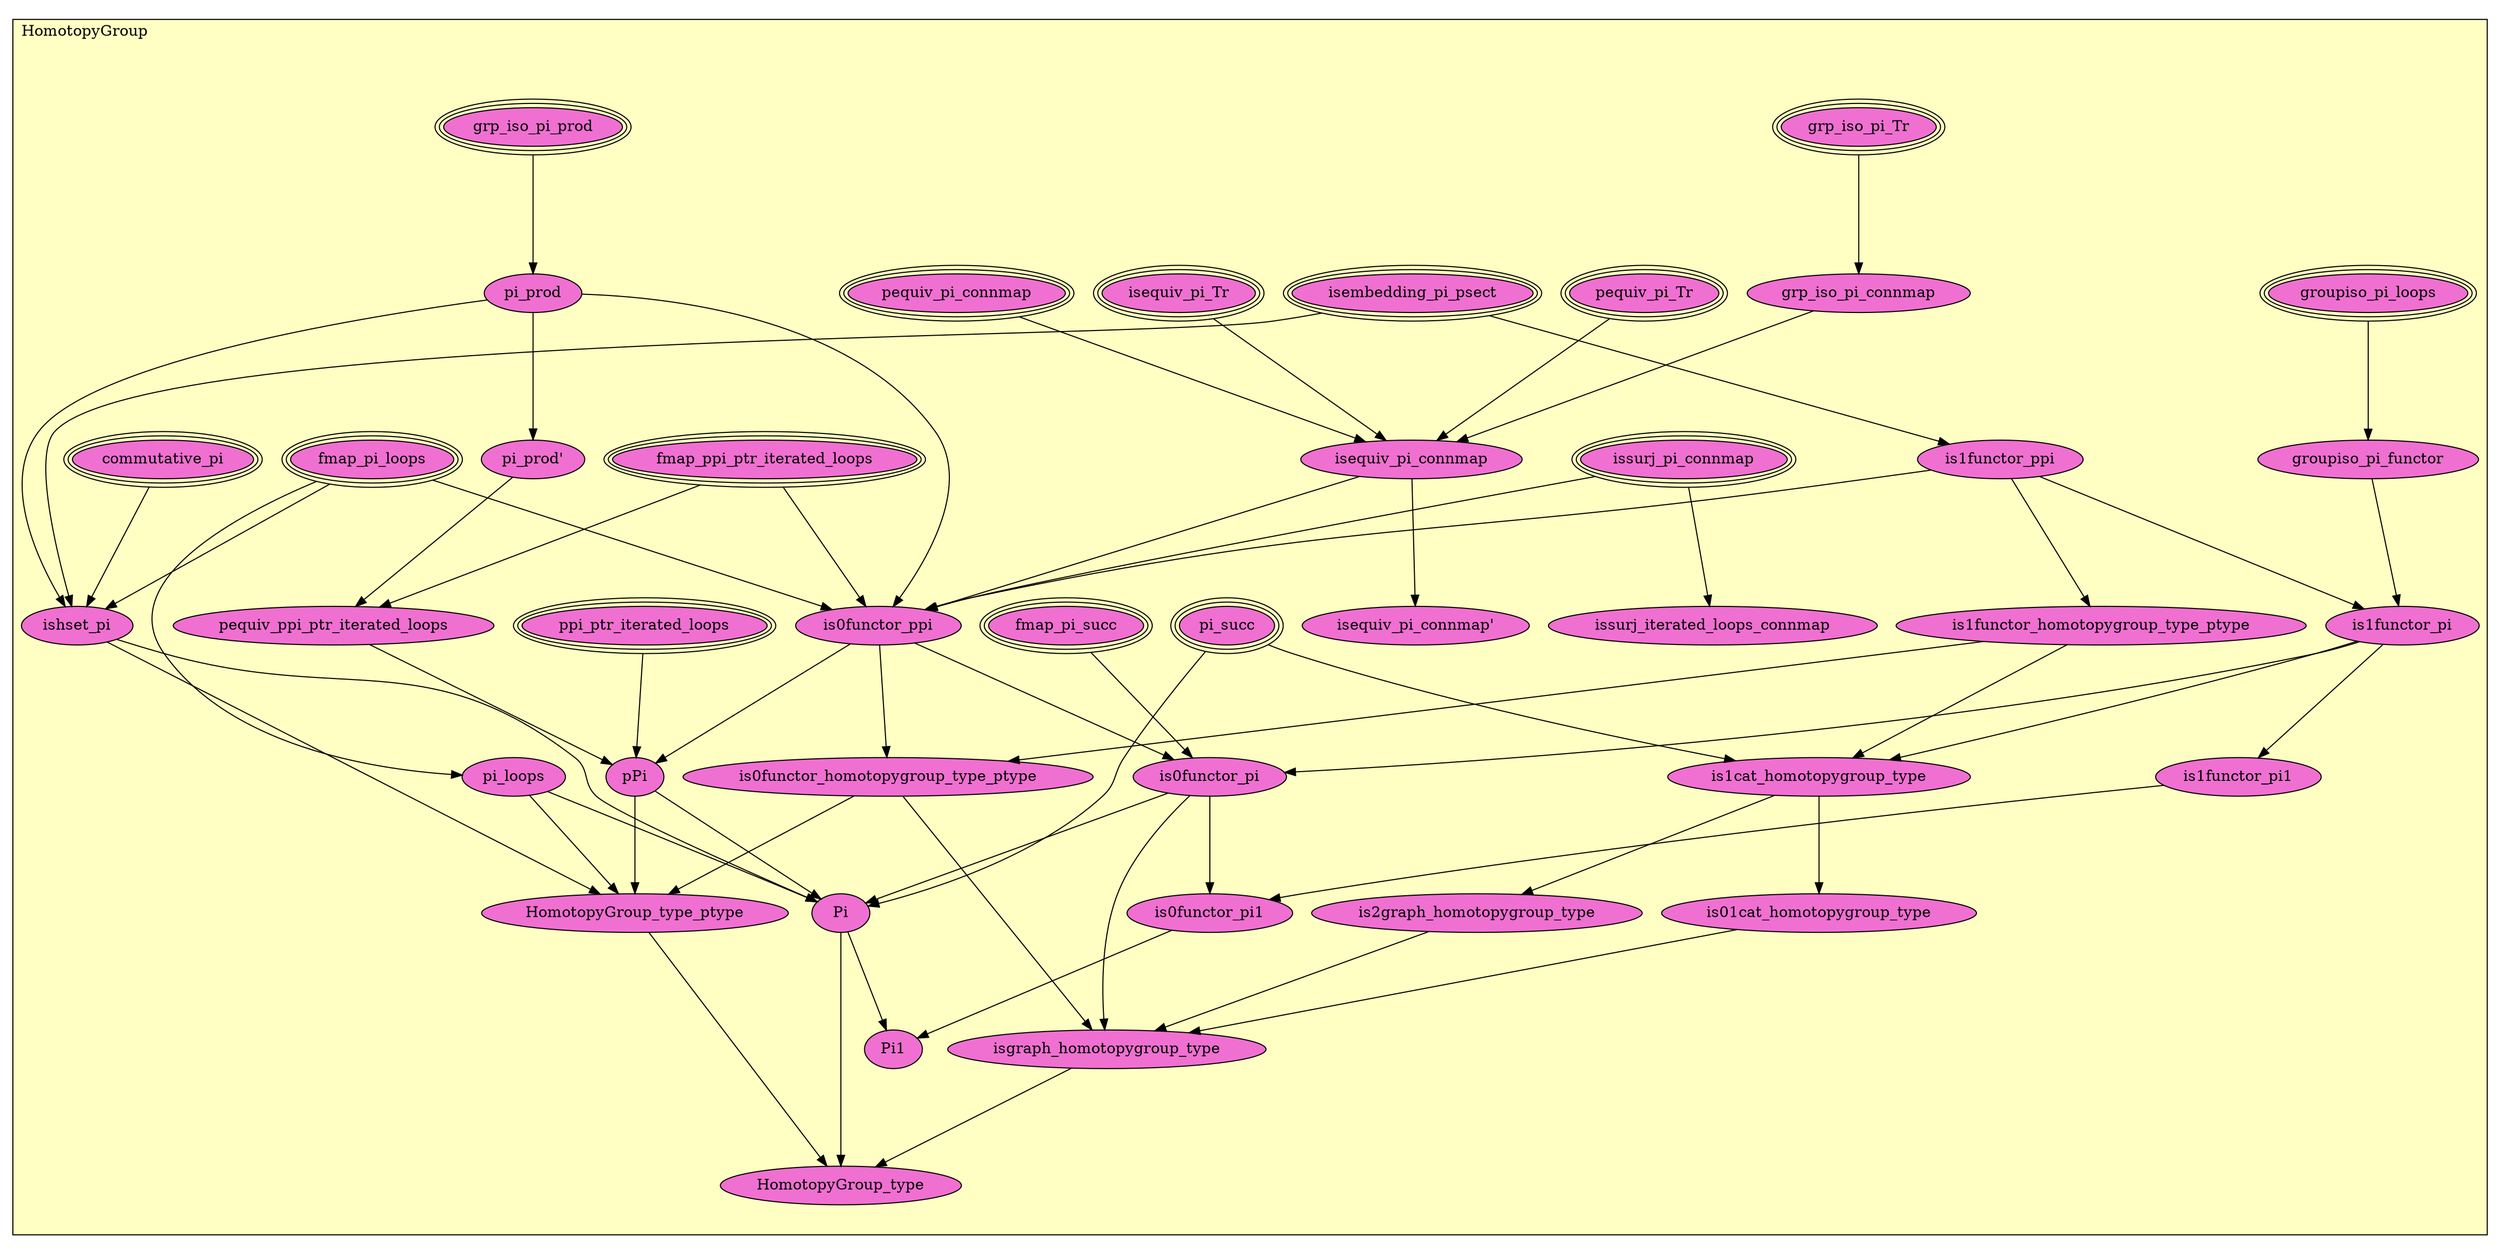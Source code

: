digraph HoTT_Homotopy_HomotopyGroup {
  graph [ratio=0.5]
  node [style=filled]
HomotopyGroup_isembedding_pi_psect [label="isembedding_pi_psect", URL=<HomotopyGroup.html#isembedding_pi_psect>, peripheries=3, fillcolor="#F070D1"] ;
HomotopyGroup_issurj_pi_connmap [label="issurj_pi_connmap", URL=<HomotopyGroup.html#issurj_pi_connmap>, peripheries=3, fillcolor="#F070D1"] ;
HomotopyGroup_issurj_iterated_loops_connmap [label="issurj_iterated_loops_connmap", URL=<HomotopyGroup.html#issurj_iterated_loops_connmap>, fillcolor="#F070D1"] ;
HomotopyGroup_grp_iso_pi_Tr [label="grp_iso_pi_Tr", URL=<HomotopyGroup.html#grp_iso_pi_Tr>, peripheries=3, fillcolor="#F070D1"] ;
HomotopyGroup_pequiv_pi_Tr [label="pequiv_pi_Tr", URL=<HomotopyGroup.html#pequiv_pi_Tr>, peripheries=3, fillcolor="#F070D1"] ;
HomotopyGroup_isequiv_pi_Tr [label="isequiv_pi_Tr", URL=<HomotopyGroup.html#isequiv_pi_Tr>, peripheries=3, fillcolor="#F070D1"] ;
HomotopyGroup_grp_iso_pi_connmap [label="grp_iso_pi_connmap", URL=<HomotopyGroup.html#grp_iso_pi_connmap>, fillcolor="#F070D1"] ;
HomotopyGroup_pequiv_pi_connmap [label="pequiv_pi_connmap", URL=<HomotopyGroup.html#pequiv_pi_connmap>, peripheries=3, fillcolor="#F070D1"] ;
HomotopyGroup_isequiv_pi_connmap [label="isequiv_pi_connmap", URL=<HomotopyGroup.html#isequiv_pi_connmap>, fillcolor="#F070D1"] ;
HomotopyGroup_isequiv_pi_connmap_ [label="isequiv_pi_connmap'", URL=<HomotopyGroup.html#isequiv_pi_connmap'>, fillcolor="#F070D1"] ;
HomotopyGroup_grp_iso_pi_prod [label="grp_iso_pi_prod", URL=<HomotopyGroup.html#grp_iso_pi_prod>, peripheries=3, fillcolor="#F070D1"] ;
HomotopyGroup_pi_prod [label="pi_prod", URL=<HomotopyGroup.html#pi_prod>, fillcolor="#F070D1"] ;
HomotopyGroup_pi_prod_ [label="pi_prod'", URL=<HomotopyGroup.html#pi_prod'>, fillcolor="#F070D1"] ;
HomotopyGroup_fmap_pi_loops [label="fmap_pi_loops", URL=<HomotopyGroup.html#fmap_pi_loops>, peripheries=3, fillcolor="#F070D1"] ;
HomotopyGroup_groupiso_pi_loops [label="groupiso_pi_loops", URL=<HomotopyGroup.html#groupiso_pi_loops>, peripheries=3, fillcolor="#F070D1"] ;
HomotopyGroup_pi_loops [label="pi_loops", URL=<HomotopyGroup.html#pi_loops>, fillcolor="#F070D1"] ;
HomotopyGroup_groupiso_pi_functor [label="groupiso_pi_functor", URL=<HomotopyGroup.html#groupiso_pi_functor>, fillcolor="#F070D1"] ;
HomotopyGroup_fmap_ppi_ptr_iterated_loops [label="fmap_ppi_ptr_iterated_loops", URL=<HomotopyGroup.html#fmap_ppi_ptr_iterated_loops>, peripheries=3, fillcolor="#F070D1"] ;
HomotopyGroup_pequiv_ppi_ptr_iterated_loops [label="pequiv_ppi_ptr_iterated_loops", URL=<HomotopyGroup.html#pequiv_ppi_ptr_iterated_loops>, fillcolor="#F070D1"] ;
HomotopyGroup_ppi_ptr_iterated_loops [label="ppi_ptr_iterated_loops", URL=<HomotopyGroup.html#ppi_ptr_iterated_loops>, peripheries=3, fillcolor="#F070D1"] ;
HomotopyGroup_is1functor_ppi [label="is1functor_ppi", URL=<HomotopyGroup.html#is1functor_ppi>, fillcolor="#F070D1"] ;
HomotopyGroup_is0functor_ppi [label="is0functor_ppi", URL=<HomotopyGroup.html#is0functor_ppi>, fillcolor="#F070D1"] ;
HomotopyGroup_pPi [label="pPi", URL=<HomotopyGroup.html#pPi>, fillcolor="#F070D1"] ;
HomotopyGroup_is1functor_pi [label="is1functor_pi", URL=<HomotopyGroup.html#is1functor_pi>, fillcolor="#F070D1"] ;
HomotopyGroup_is1functor_pi1 [label="is1functor_pi1", URL=<HomotopyGroup.html#is1functor_pi1>, fillcolor="#F070D1"] ;
HomotopyGroup_fmap_pi_succ [label="fmap_pi_succ", URL=<HomotopyGroup.html#fmap_pi_succ>, peripheries=3, fillcolor="#F070D1"] ;
HomotopyGroup_is0functor_pi [label="is0functor_pi", URL=<HomotopyGroup.html#is0functor_pi>, fillcolor="#F070D1"] ;
HomotopyGroup_is0functor_pi1 [label="is0functor_pi1", URL=<HomotopyGroup.html#is0functor_pi1>, fillcolor="#F070D1"] ;
HomotopyGroup_commutative_pi [label="commutative_pi", URL=<HomotopyGroup.html#commutative_pi>, peripheries=3, fillcolor="#F070D1"] ;
HomotopyGroup_ishset_pi [label="ishset_pi", URL=<HomotopyGroup.html#ishset_pi>, fillcolor="#F070D1"] ;
HomotopyGroup_pi_succ [label="pi_succ", URL=<HomotopyGroup.html#pi_succ>, peripheries=3, fillcolor="#F070D1"] ;
HomotopyGroup_Pi [label="Pi", URL=<HomotopyGroup.html#Pi>, fillcolor="#F070D1"] ;
HomotopyGroup_Pi1 [label="Pi1", URL=<HomotopyGroup.html#Pi1>, fillcolor="#F070D1"] ;
HomotopyGroup_is1functor_homotopygroup_type_ptype [label="is1functor_homotopygroup_type_ptype", URL=<HomotopyGroup.html#is1functor_homotopygroup_type_ptype>, fillcolor="#F070D1"] ;
HomotopyGroup_is0functor_homotopygroup_type_ptype [label="is0functor_homotopygroup_type_ptype", URL=<HomotopyGroup.html#is0functor_homotopygroup_type_ptype>, fillcolor="#F070D1"] ;
HomotopyGroup_is1cat_homotopygroup_type [label="is1cat_homotopygroup_type", URL=<HomotopyGroup.html#is1cat_homotopygroup_type>, fillcolor="#F070D1"] ;
HomotopyGroup_is01cat_homotopygroup_type [label="is01cat_homotopygroup_type", URL=<HomotopyGroup.html#is01cat_homotopygroup_type>, fillcolor="#F070D1"] ;
HomotopyGroup_is2graph_homotopygroup_type [label="is2graph_homotopygroup_type", URL=<HomotopyGroup.html#is2graph_homotopygroup_type>, fillcolor="#F070D1"] ;
HomotopyGroup_isgraph_homotopygroup_type [label="isgraph_homotopygroup_type", URL=<HomotopyGroup.html#isgraph_homotopygroup_type>, fillcolor="#F070D1"] ;
HomotopyGroup_HomotopyGroup_type_ptype [label="HomotopyGroup_type_ptype", URL=<HomotopyGroup.html#HomotopyGroup_type_ptype>, fillcolor="#F070D1"] ;
HomotopyGroup_HomotopyGroup_type [label="HomotopyGroup_type", URL=<HomotopyGroup.html#HomotopyGroup_type>, fillcolor="#F070D1"] ;
  HomotopyGroup_isembedding_pi_psect -> HomotopyGroup_is1functor_ppi [] ;
  HomotopyGroup_isembedding_pi_psect -> HomotopyGroup_ishset_pi [] ;
  HomotopyGroup_issurj_pi_connmap -> HomotopyGroup_issurj_iterated_loops_connmap [] ;
  HomotopyGroup_issurj_pi_connmap -> HomotopyGroup_is0functor_ppi [] ;
  HomotopyGroup_grp_iso_pi_Tr -> HomotopyGroup_grp_iso_pi_connmap [] ;
  HomotopyGroup_pequiv_pi_Tr -> HomotopyGroup_isequiv_pi_connmap [] ;
  HomotopyGroup_isequiv_pi_Tr -> HomotopyGroup_isequiv_pi_connmap [] ;
  HomotopyGroup_grp_iso_pi_connmap -> HomotopyGroup_isequiv_pi_connmap [] ;
  HomotopyGroup_pequiv_pi_connmap -> HomotopyGroup_isequiv_pi_connmap [] ;
  HomotopyGroup_isequiv_pi_connmap -> HomotopyGroup_isequiv_pi_connmap_ [] ;
  HomotopyGroup_isequiv_pi_connmap -> HomotopyGroup_is0functor_ppi [] ;
  HomotopyGroup_grp_iso_pi_prod -> HomotopyGroup_pi_prod [] ;
  HomotopyGroup_pi_prod -> HomotopyGroup_pi_prod_ [] ;
  HomotopyGroup_pi_prod -> HomotopyGroup_is0functor_ppi [] ;
  HomotopyGroup_pi_prod -> HomotopyGroup_ishset_pi [] ;
  HomotopyGroup_pi_prod_ -> HomotopyGroup_pequiv_ppi_ptr_iterated_loops [] ;
  HomotopyGroup_fmap_pi_loops -> HomotopyGroup_pi_loops [] ;
  HomotopyGroup_fmap_pi_loops -> HomotopyGroup_is0functor_ppi [] ;
  HomotopyGroup_fmap_pi_loops -> HomotopyGroup_ishset_pi [] ;
  HomotopyGroup_groupiso_pi_loops -> HomotopyGroup_groupiso_pi_functor [] ;
  HomotopyGroup_pi_loops -> HomotopyGroup_Pi [] ;
  HomotopyGroup_pi_loops -> HomotopyGroup_HomotopyGroup_type_ptype [] ;
  HomotopyGroup_groupiso_pi_functor -> HomotopyGroup_is1functor_pi [] ;
  HomotopyGroup_fmap_ppi_ptr_iterated_loops -> HomotopyGroup_pequiv_ppi_ptr_iterated_loops [] ;
  HomotopyGroup_fmap_ppi_ptr_iterated_loops -> HomotopyGroup_is0functor_ppi [] ;
  HomotopyGroup_pequiv_ppi_ptr_iterated_loops -> HomotopyGroup_pPi [] ;
  HomotopyGroup_ppi_ptr_iterated_loops -> HomotopyGroup_pPi [] ;
  HomotopyGroup_is1functor_ppi -> HomotopyGroup_is0functor_ppi [] ;
  HomotopyGroup_is1functor_ppi -> HomotopyGroup_is1functor_pi [] ;
  HomotopyGroup_is1functor_ppi -> HomotopyGroup_is1functor_homotopygroup_type_ptype [] ;
  HomotopyGroup_is0functor_ppi -> HomotopyGroup_pPi [] ;
  HomotopyGroup_is0functor_ppi -> HomotopyGroup_is0functor_pi [] ;
  HomotopyGroup_is0functor_ppi -> HomotopyGroup_is0functor_homotopygroup_type_ptype [] ;
  HomotopyGroup_pPi -> HomotopyGroup_Pi [] ;
  HomotopyGroup_pPi -> HomotopyGroup_HomotopyGroup_type_ptype [] ;
  HomotopyGroup_is1functor_pi -> HomotopyGroup_is1functor_pi1 [] ;
  HomotopyGroup_is1functor_pi -> HomotopyGroup_is0functor_pi [] ;
  HomotopyGroup_is1functor_pi -> HomotopyGroup_is1cat_homotopygroup_type [] ;
  HomotopyGroup_is1functor_pi1 -> HomotopyGroup_is0functor_pi1 [] ;
  HomotopyGroup_fmap_pi_succ -> HomotopyGroup_is0functor_pi [] ;
  HomotopyGroup_is0functor_pi -> HomotopyGroup_is0functor_pi1 [] ;
  HomotopyGroup_is0functor_pi -> HomotopyGroup_Pi [] ;
  HomotopyGroup_is0functor_pi -> HomotopyGroup_isgraph_homotopygroup_type [] ;
  HomotopyGroup_is0functor_pi1 -> HomotopyGroup_Pi1 [] ;
  HomotopyGroup_commutative_pi -> HomotopyGroup_ishset_pi [] ;
  HomotopyGroup_ishset_pi -> HomotopyGroup_Pi [] ;
  HomotopyGroup_ishset_pi -> HomotopyGroup_HomotopyGroup_type_ptype [] ;
  HomotopyGroup_pi_succ -> HomotopyGroup_Pi [] ;
  HomotopyGroup_pi_succ -> HomotopyGroup_is1cat_homotopygroup_type [] ;
  HomotopyGroup_Pi -> HomotopyGroup_Pi1 [] ;
  HomotopyGroup_Pi -> HomotopyGroup_HomotopyGroup_type [] ;
  HomotopyGroup_is1functor_homotopygroup_type_ptype -> HomotopyGroup_is0functor_homotopygroup_type_ptype [] ;
  HomotopyGroup_is1functor_homotopygroup_type_ptype -> HomotopyGroup_is1cat_homotopygroup_type [] ;
  HomotopyGroup_is0functor_homotopygroup_type_ptype -> HomotopyGroup_isgraph_homotopygroup_type [] ;
  HomotopyGroup_is0functor_homotopygroup_type_ptype -> HomotopyGroup_HomotopyGroup_type_ptype [] ;
  HomotopyGroup_is1cat_homotopygroup_type -> HomotopyGroup_is01cat_homotopygroup_type [] ;
  HomotopyGroup_is1cat_homotopygroup_type -> HomotopyGroup_is2graph_homotopygroup_type [] ;
  HomotopyGroup_is01cat_homotopygroup_type -> HomotopyGroup_isgraph_homotopygroup_type [] ;
  HomotopyGroup_is2graph_homotopygroup_type -> HomotopyGroup_isgraph_homotopygroup_type [] ;
  HomotopyGroup_isgraph_homotopygroup_type -> HomotopyGroup_HomotopyGroup_type [] ;
  HomotopyGroup_HomotopyGroup_type_ptype -> HomotopyGroup_HomotopyGroup_type [] ;
subgraph cluster_HomotopyGroup { label="HomotopyGroup"; fillcolor="#FFFFC3"; labeljust=l; style=filled 
HomotopyGroup_HomotopyGroup_type; HomotopyGroup_HomotopyGroup_type_ptype; HomotopyGroup_isgraph_homotopygroup_type; HomotopyGroup_is2graph_homotopygroup_type; HomotopyGroup_is01cat_homotopygroup_type; HomotopyGroup_is1cat_homotopygroup_type; HomotopyGroup_is0functor_homotopygroup_type_ptype; HomotopyGroup_is1functor_homotopygroup_type_ptype; HomotopyGroup_Pi1; HomotopyGroup_Pi; HomotopyGroup_pi_succ; HomotopyGroup_ishset_pi; HomotopyGroup_commutative_pi; HomotopyGroup_is0functor_pi1; HomotopyGroup_is0functor_pi; HomotopyGroup_fmap_pi_succ; HomotopyGroup_is1functor_pi1; HomotopyGroup_is1functor_pi; HomotopyGroup_pPi; HomotopyGroup_is0functor_ppi; HomotopyGroup_is1functor_ppi; HomotopyGroup_ppi_ptr_iterated_loops; HomotopyGroup_pequiv_ppi_ptr_iterated_loops; HomotopyGroup_fmap_ppi_ptr_iterated_loops; HomotopyGroup_groupiso_pi_functor; HomotopyGroup_pi_loops; HomotopyGroup_groupiso_pi_loops; HomotopyGroup_fmap_pi_loops; HomotopyGroup_pi_prod_; HomotopyGroup_pi_prod; HomotopyGroup_grp_iso_pi_prod; HomotopyGroup_isequiv_pi_connmap_; HomotopyGroup_isequiv_pi_connmap; HomotopyGroup_pequiv_pi_connmap; HomotopyGroup_grp_iso_pi_connmap; HomotopyGroup_isequiv_pi_Tr; HomotopyGroup_pequiv_pi_Tr; HomotopyGroup_grp_iso_pi_Tr; HomotopyGroup_issurj_iterated_loops_connmap; HomotopyGroup_issurj_pi_connmap; HomotopyGroup_isembedding_pi_psect; };
} /* END */
